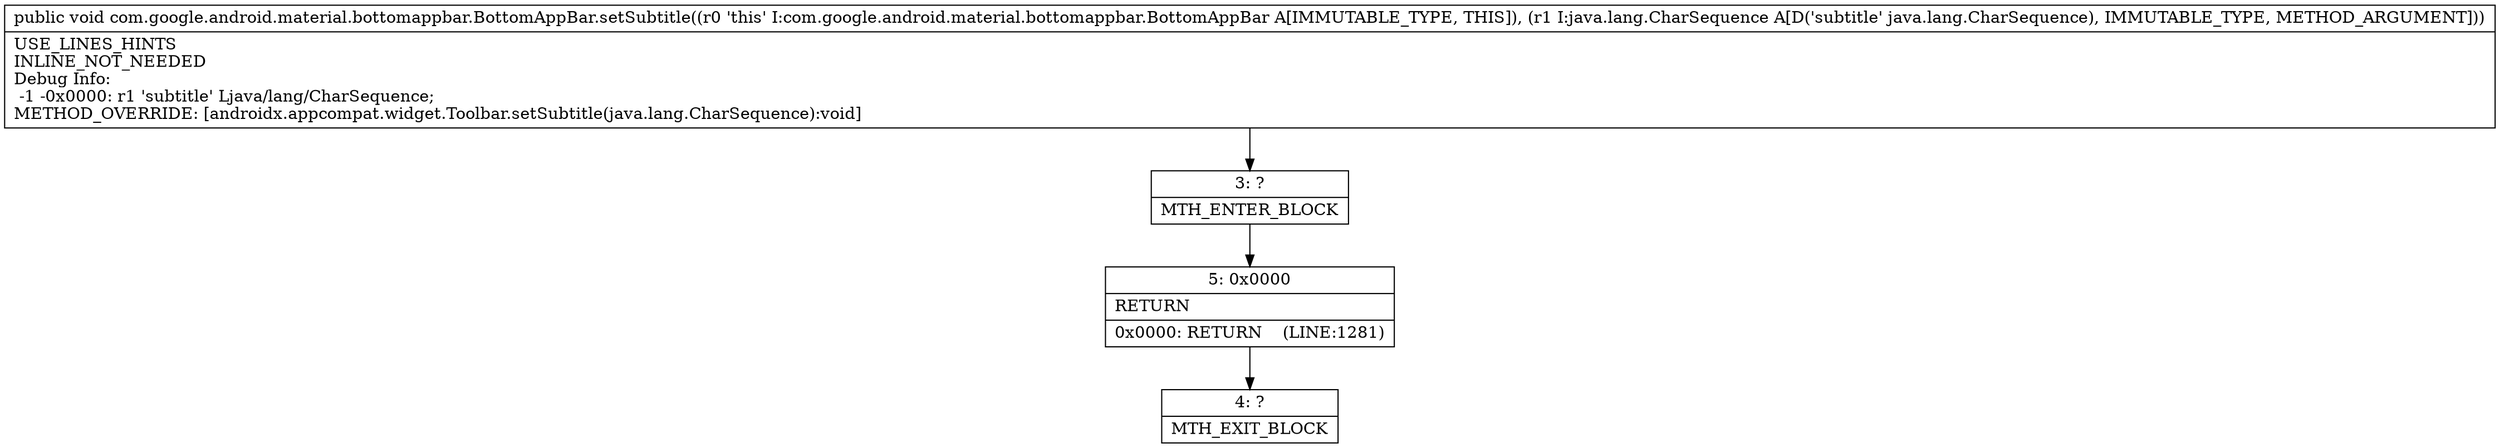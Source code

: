 digraph "CFG forcom.google.android.material.bottomappbar.BottomAppBar.setSubtitle(Ljava\/lang\/CharSequence;)V" {
Node_3 [shape=record,label="{3\:\ ?|MTH_ENTER_BLOCK\l}"];
Node_5 [shape=record,label="{5\:\ 0x0000|RETURN\l|0x0000: RETURN    (LINE:1281)\l}"];
Node_4 [shape=record,label="{4\:\ ?|MTH_EXIT_BLOCK\l}"];
MethodNode[shape=record,label="{public void com.google.android.material.bottomappbar.BottomAppBar.setSubtitle((r0 'this' I:com.google.android.material.bottomappbar.BottomAppBar A[IMMUTABLE_TYPE, THIS]), (r1 I:java.lang.CharSequence A[D('subtitle' java.lang.CharSequence), IMMUTABLE_TYPE, METHOD_ARGUMENT]))  | USE_LINES_HINTS\lINLINE_NOT_NEEDED\lDebug Info:\l  \-1 \-0x0000: r1 'subtitle' Ljava\/lang\/CharSequence;\lMETHOD_OVERRIDE: [androidx.appcompat.widget.Toolbar.setSubtitle(java.lang.CharSequence):void]\l}"];
MethodNode -> Node_3;Node_3 -> Node_5;
Node_5 -> Node_4;
}

